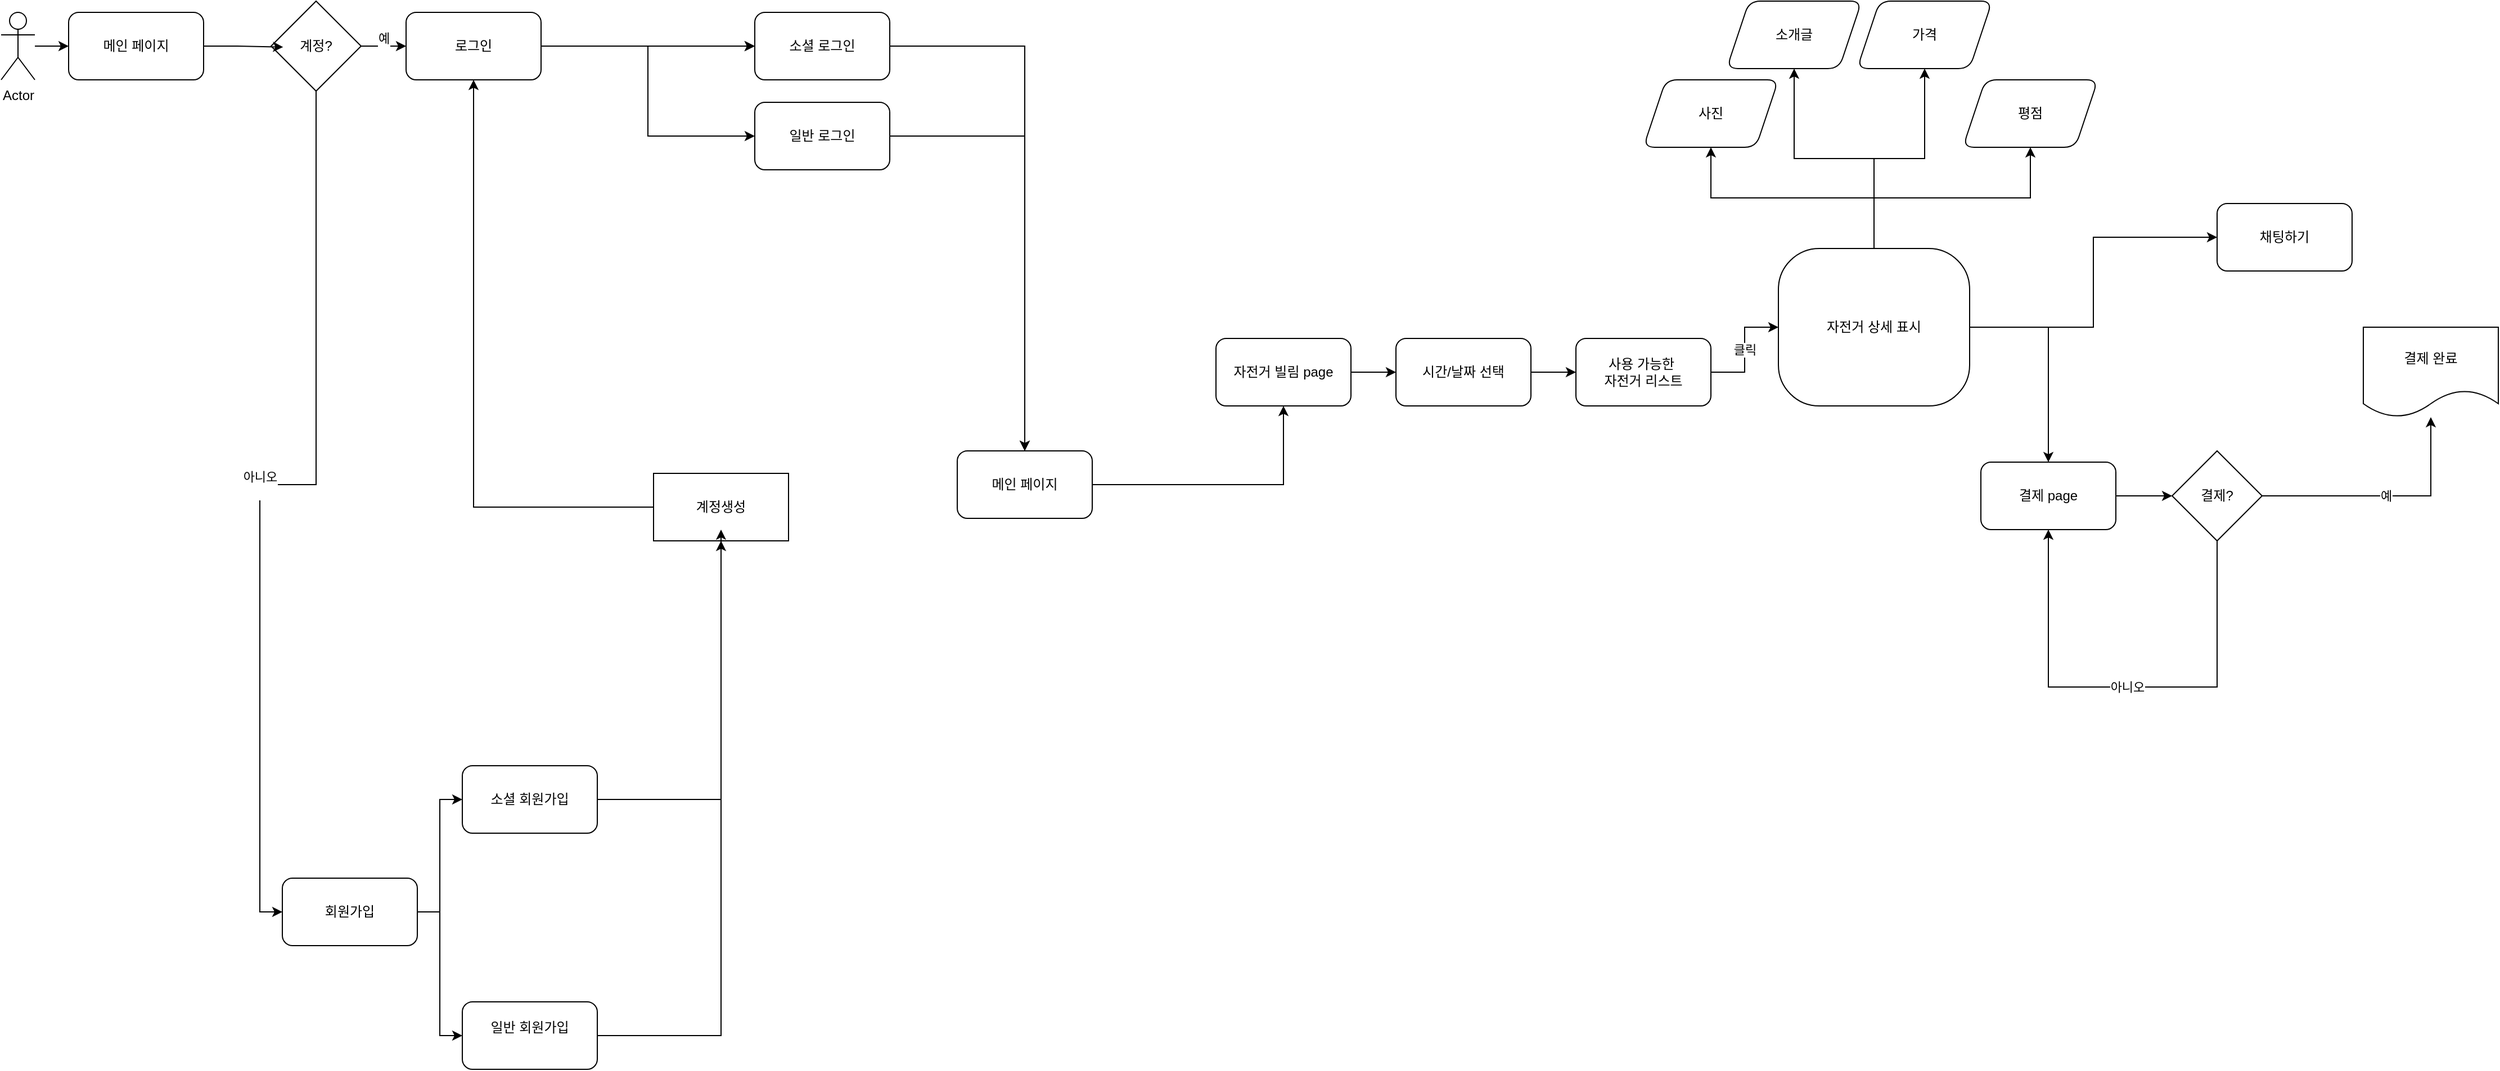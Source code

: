 <mxfile version="24.7.7">
  <diagram name="페이지-1" id="FCz4SXdJHhQecE2kZBdf">
    <mxGraphModel dx="1302" dy="717" grid="1" gridSize="10" guides="1" tooltips="1" connect="1" arrows="1" fold="1" page="1" pageScale="1" pageWidth="1169" pageHeight="827" math="0" shadow="0">
      <root>
        <mxCell id="0" />
        <mxCell id="1" parent="0" />
        <mxCell id="bTIZ41BqahUxiAJD2O8u-2" value="" style="edgeStyle=orthogonalEdgeStyle;rounded=0;orthogonalLoop=1;jettySize=auto;html=1;" edge="1" parent="1" source="M4VqLEH75E30nGxWT7uN-1" target="M4VqLEH75E30nGxWT7uN-21">
          <mxGeometry relative="1" as="geometry" />
        </mxCell>
        <mxCell id="M4VqLEH75E30nGxWT7uN-1" value="Actor" style="shape=umlActor;verticalLabelPosition=bottom;verticalAlign=top;html=1;outlineConnect=0;" parent="1" vertex="1">
          <mxGeometry x="10" y="40" width="30" height="60" as="geometry" />
        </mxCell>
        <mxCell id="M4VqLEH75E30nGxWT7uN-9" value="예&lt;div&gt;&lt;br&gt;&lt;/div&gt;" style="edgeStyle=orthogonalEdgeStyle;rounded=0;orthogonalLoop=1;jettySize=auto;html=1;exitX=1;exitY=0.5;exitDx=0;exitDy=0;" parent="1" source="M4VqLEH75E30nGxWT7uN-3" target="M4VqLEH75E30nGxWT7uN-8" edge="1">
          <mxGeometry relative="1" as="geometry" />
        </mxCell>
        <mxCell id="M4VqLEH75E30nGxWT7uN-12" value="아니오&lt;div&gt;&lt;br&gt;&lt;/div&gt;" style="edgeStyle=orthogonalEdgeStyle;rounded=0;orthogonalLoop=1;jettySize=auto;html=1;entryX=0;entryY=0.5;entryDx=0;entryDy=0;" parent="1" source="M4VqLEH75E30nGxWT7uN-3" target="M4VqLEH75E30nGxWT7uN-11" edge="1">
          <mxGeometry relative="1" as="geometry" />
        </mxCell>
        <mxCell id="M4VqLEH75E30nGxWT7uN-3" value="계정?" style="rhombus;whiteSpace=wrap;html=1;rounded=0;" parent="1" vertex="1">
          <mxGeometry x="250" y="30" width="80" height="80" as="geometry" />
        </mxCell>
        <mxCell id="M4VqLEH75E30nGxWT7uN-7" style="edgeStyle=orthogonalEdgeStyle;rounded=0;orthogonalLoop=1;jettySize=auto;html=1;entryX=0.134;entryY=0.511;entryDx=0;entryDy=0;entryPerimeter=0;" parent="1" source="M4VqLEH75E30nGxWT7uN-21" target="M4VqLEH75E30nGxWT7uN-3" edge="1">
          <mxGeometry relative="1" as="geometry" />
        </mxCell>
        <mxCell id="M4VqLEH75E30nGxWT7uN-16" value="" style="edgeStyle=orthogonalEdgeStyle;rounded=0;orthogonalLoop=1;jettySize=auto;html=1;" parent="1" source="M4VqLEH75E30nGxWT7uN-8" target="M4VqLEH75E30nGxWT7uN-15" edge="1">
          <mxGeometry relative="1" as="geometry" />
        </mxCell>
        <mxCell id="M4VqLEH75E30nGxWT7uN-17" value="" style="edgeStyle=orthogonalEdgeStyle;rounded=0;orthogonalLoop=1;jettySize=auto;html=1;" parent="1" source="M4VqLEH75E30nGxWT7uN-8" target="M4VqLEH75E30nGxWT7uN-15" edge="1">
          <mxGeometry relative="1" as="geometry" />
        </mxCell>
        <mxCell id="M4VqLEH75E30nGxWT7uN-19" style="edgeStyle=orthogonalEdgeStyle;rounded=0;orthogonalLoop=1;jettySize=auto;html=1;entryX=0;entryY=0.5;entryDx=0;entryDy=0;" parent="1" source="M4VqLEH75E30nGxWT7uN-8" target="M4VqLEH75E30nGxWT7uN-18" edge="1">
          <mxGeometry relative="1" as="geometry" />
        </mxCell>
        <mxCell id="M4VqLEH75E30nGxWT7uN-8" value="로그인" style="rounded=1;whiteSpace=wrap;html=1;" parent="1" vertex="1">
          <mxGeometry x="370" y="40" width="120" height="60" as="geometry" />
        </mxCell>
        <mxCell id="M4VqLEH75E30nGxWT7uN-27" style="edgeStyle=orthogonalEdgeStyle;rounded=0;orthogonalLoop=1;jettySize=auto;html=1;entryX=0;entryY=0.5;entryDx=0;entryDy=0;" parent="1" source="M4VqLEH75E30nGxWT7uN-11" target="M4VqLEH75E30nGxWT7uN-25" edge="1">
          <mxGeometry relative="1" as="geometry" />
        </mxCell>
        <mxCell id="bTIZ41BqahUxiAJD2O8u-11" style="edgeStyle=orthogonalEdgeStyle;rounded=0;orthogonalLoop=1;jettySize=auto;html=1;entryX=0;entryY=0.5;entryDx=0;entryDy=0;" edge="1" parent="1" source="M4VqLEH75E30nGxWT7uN-11" target="M4VqLEH75E30nGxWT7uN-23">
          <mxGeometry relative="1" as="geometry" />
        </mxCell>
        <mxCell id="M4VqLEH75E30nGxWT7uN-11" value="회원가입" style="rounded=1;whiteSpace=wrap;html=1;" parent="1" vertex="1">
          <mxGeometry x="260" y="810" width="120" height="60" as="geometry" />
        </mxCell>
        <mxCell id="M4VqLEH75E30nGxWT7uN-29" value="" style="edgeStyle=orthogonalEdgeStyle;rounded=0;orthogonalLoop=1;jettySize=auto;html=1;" parent="1" source="M4VqLEH75E30nGxWT7uN-15" target="M4VqLEH75E30nGxWT7uN-28" edge="1">
          <mxGeometry relative="1" as="geometry" />
        </mxCell>
        <mxCell id="M4VqLEH75E30nGxWT7uN-15" value="소셜 로그인" style="rounded=1;whiteSpace=wrap;html=1;" parent="1" vertex="1">
          <mxGeometry x="680" y="40" width="120" height="60" as="geometry" />
        </mxCell>
        <mxCell id="M4VqLEH75E30nGxWT7uN-18" value="일반 로그인" style="rounded=1;whiteSpace=wrap;html=1;" parent="1" vertex="1">
          <mxGeometry x="680" y="120" width="120" height="60" as="geometry" />
        </mxCell>
        <mxCell id="M4VqLEH75E30nGxWT7uN-21" value="메인 페이지" style="rounded=1;whiteSpace=wrap;html=1;" parent="1" vertex="1">
          <mxGeometry x="70" y="40" width="120" height="60" as="geometry" />
        </mxCell>
        <mxCell id="bTIZ41BqahUxiAJD2O8u-13" style="edgeStyle=orthogonalEdgeStyle;rounded=0;orthogonalLoop=1;jettySize=auto;html=1;" edge="1" parent="1" source="M4VqLEH75E30nGxWT7uN-23" target="bTIZ41BqahUxiAJD2O8u-8">
          <mxGeometry relative="1" as="geometry" />
        </mxCell>
        <mxCell id="M4VqLEH75E30nGxWT7uN-23" value="소셜 회원가입" style="rounded=1;whiteSpace=wrap;html=1;" parent="1" vertex="1">
          <mxGeometry x="420" y="710" width="120" height="60" as="geometry" />
        </mxCell>
        <mxCell id="M4VqLEH75E30nGxWT7uN-25" value="일반 회원가입&lt;div&gt;&lt;br&gt;&lt;/div&gt;" style="rounded=1;whiteSpace=wrap;html=1;" parent="1" vertex="1">
          <mxGeometry x="420" y="920" width="120" height="60" as="geometry" />
        </mxCell>
        <mxCell id="M4VqLEH75E30nGxWT7uN-35" value="" style="edgeStyle=orthogonalEdgeStyle;rounded=0;orthogonalLoop=1;jettySize=auto;html=1;" parent="1" source="M4VqLEH75E30nGxWT7uN-28" target="M4VqLEH75E30nGxWT7uN-34" edge="1">
          <mxGeometry relative="1" as="geometry" />
        </mxCell>
        <mxCell id="M4VqLEH75E30nGxWT7uN-28" value="메인 페이지" style="rounded=1;whiteSpace=wrap;html=1;" parent="1" vertex="1">
          <mxGeometry x="860" y="430" width="120" height="60" as="geometry" />
        </mxCell>
        <mxCell id="M4VqLEH75E30nGxWT7uN-31" style="edgeStyle=orthogonalEdgeStyle;rounded=0;orthogonalLoop=1;jettySize=auto;html=1;" parent="1" source="M4VqLEH75E30nGxWT7uN-18" target="M4VqLEH75E30nGxWT7uN-28" edge="1">
          <mxGeometry relative="1" as="geometry">
            <mxPoint x="860" y="111.54" as="sourcePoint" />
            <mxPoint x="992.64" y="270.0" as="targetPoint" />
          </mxGeometry>
        </mxCell>
        <mxCell id="bTIZ41BqahUxiAJD2O8u-18" style="edgeStyle=orthogonalEdgeStyle;rounded=0;orthogonalLoop=1;jettySize=auto;html=1;" edge="1" parent="1" source="M4VqLEH75E30nGxWT7uN-34" target="bTIZ41BqahUxiAJD2O8u-17">
          <mxGeometry relative="1" as="geometry" />
        </mxCell>
        <mxCell id="M4VqLEH75E30nGxWT7uN-34" value="자전거 빌림 page" style="rounded=1;whiteSpace=wrap;html=1;" parent="1" vertex="1">
          <mxGeometry x="1090" y="330" width="120" height="60" as="geometry" />
        </mxCell>
        <mxCell id="bTIZ41BqahUxiAJD2O8u-15" style="edgeStyle=orthogonalEdgeStyle;rounded=0;orthogonalLoop=1;jettySize=auto;html=1;entryX=0;entryY=0.5;entryDx=0;entryDy=0;" edge="1" parent="1" source="M4VqLEH75E30nGxWT7uN-36" target="M4VqLEH75E30nGxWT7uN-51">
          <mxGeometry relative="1" as="geometry" />
        </mxCell>
        <mxCell id="bTIZ41BqahUxiAJD2O8u-24" style="edgeStyle=orthogonalEdgeStyle;rounded=0;orthogonalLoop=1;jettySize=auto;html=1;" edge="1" parent="1" source="M4VqLEH75E30nGxWT7uN-36" target="M4VqLEH75E30nGxWT7uN-40">
          <mxGeometry relative="1" as="geometry" />
        </mxCell>
        <mxCell id="bTIZ41BqahUxiAJD2O8u-25" style="edgeStyle=orthogonalEdgeStyle;rounded=0;orthogonalLoop=1;jettySize=auto;html=1;" edge="1" parent="1" source="M4VqLEH75E30nGxWT7uN-36" target="M4VqLEH75E30nGxWT7uN-42">
          <mxGeometry relative="1" as="geometry" />
        </mxCell>
        <mxCell id="bTIZ41BqahUxiAJD2O8u-28" style="edgeStyle=orthogonalEdgeStyle;rounded=0;orthogonalLoop=1;jettySize=auto;html=1;" edge="1" parent="1" source="M4VqLEH75E30nGxWT7uN-36" target="bTIZ41BqahUxiAJD2O8u-22">
          <mxGeometry relative="1" as="geometry" />
        </mxCell>
        <mxCell id="bTIZ41BqahUxiAJD2O8u-29" style="edgeStyle=orthogonalEdgeStyle;rounded=0;orthogonalLoop=1;jettySize=auto;html=1;" edge="1" parent="1" source="M4VqLEH75E30nGxWT7uN-36" target="M4VqLEH75E30nGxWT7uN-38">
          <mxGeometry relative="1" as="geometry" />
        </mxCell>
        <mxCell id="bTIZ41BqahUxiAJD2O8u-32" style="edgeStyle=orthogonalEdgeStyle;rounded=0;orthogonalLoop=1;jettySize=auto;html=1;" edge="1" parent="1" source="M4VqLEH75E30nGxWT7uN-36" target="bTIZ41BqahUxiAJD2O8u-31">
          <mxGeometry relative="1" as="geometry" />
        </mxCell>
        <mxCell id="M4VqLEH75E30nGxWT7uN-36" value="자전거 상세 표시" style="rounded=1;whiteSpace=wrap;html=1;arcSize=26;" parent="1" vertex="1">
          <mxGeometry x="1590" y="250" width="170" height="140" as="geometry" />
        </mxCell>
        <mxCell id="M4VqLEH75E30nGxWT7uN-38" value="&lt;div&gt;사진&lt;/div&gt;" style="shape=parallelogram;perimeter=parallelogramPerimeter;whiteSpace=wrap;html=1;fixedSize=1;rounded=1;" parent="1" vertex="1">
          <mxGeometry x="1470" y="100" width="120" height="60" as="geometry" />
        </mxCell>
        <mxCell id="M4VqLEH75E30nGxWT7uN-40" value="&lt;div&gt;소개글&lt;/div&gt;" style="shape=parallelogram;perimeter=parallelogramPerimeter;whiteSpace=wrap;html=1;fixedSize=1;rounded=1;" parent="1" vertex="1">
          <mxGeometry x="1544" y="30" width="120" height="60" as="geometry" />
        </mxCell>
        <mxCell id="bTIZ41BqahUxiAJD2O8u-35" value="예" style="edgeStyle=orthogonalEdgeStyle;rounded=0;orthogonalLoop=1;jettySize=auto;html=1;" edge="1" parent="1" source="M4VqLEH75E30nGxWT7uN-45" target="bTIZ41BqahUxiAJD2O8u-34">
          <mxGeometry relative="1" as="geometry" />
        </mxCell>
        <mxCell id="bTIZ41BqahUxiAJD2O8u-37" value="아니오" style="edgeStyle=orthogonalEdgeStyle;rounded=0;orthogonalLoop=1;jettySize=auto;html=1;entryX=0.5;entryY=1;entryDx=0;entryDy=0;" edge="1" parent="1" source="M4VqLEH75E30nGxWT7uN-45" target="bTIZ41BqahUxiAJD2O8u-31">
          <mxGeometry relative="1" as="geometry">
            <mxPoint x="1800" y="600" as="targetPoint" />
            <Array as="points">
              <mxPoint x="1980" y="640" />
              <mxPoint x="1830" y="640" />
            </Array>
          </mxGeometry>
        </mxCell>
        <mxCell id="M4VqLEH75E30nGxWT7uN-45" value="결제?" style="rhombus;whiteSpace=wrap;html=1;" parent="1" vertex="1">
          <mxGeometry x="1940" y="430" width="80" height="80" as="geometry" />
        </mxCell>
        <mxCell id="M4VqLEH75E30nGxWT7uN-51" value="채팅하기" style="rounded=1;whiteSpace=wrap;html=1;" parent="1" vertex="1">
          <mxGeometry x="1980" y="210" width="120" height="60" as="geometry" />
        </mxCell>
        <mxCell id="M4VqLEH75E30nGxWT7uN-42" value="&lt;div&gt;가격&lt;/div&gt;" style="shape=parallelogram;perimeter=parallelogramPerimeter;whiteSpace=wrap;html=1;fixedSize=1;rounded=1;" parent="1" vertex="1">
          <mxGeometry x="1660" y="30" width="120" height="60" as="geometry" />
        </mxCell>
        <mxCell id="bTIZ41BqahUxiAJD2O8u-10" style="edgeStyle=orthogonalEdgeStyle;rounded=0;orthogonalLoop=1;jettySize=auto;html=1;" edge="1" parent="1" source="bTIZ41BqahUxiAJD2O8u-8" target="M4VqLEH75E30nGxWT7uN-8">
          <mxGeometry relative="1" as="geometry" />
        </mxCell>
        <mxCell id="bTIZ41BqahUxiAJD2O8u-8" value="계정생성" style="rounded=0;whiteSpace=wrap;html=1;" vertex="1" parent="1">
          <mxGeometry x="590" y="450" width="120" height="60" as="geometry" />
        </mxCell>
        <mxCell id="bTIZ41BqahUxiAJD2O8u-14" style="edgeStyle=orthogonalEdgeStyle;rounded=0;orthogonalLoop=1;jettySize=auto;html=1;entryX=0.5;entryY=0.833;entryDx=0;entryDy=0;entryPerimeter=0;" edge="1" parent="1" source="M4VqLEH75E30nGxWT7uN-25" target="bTIZ41BqahUxiAJD2O8u-8">
          <mxGeometry relative="1" as="geometry" />
        </mxCell>
        <mxCell id="bTIZ41BqahUxiAJD2O8u-20" style="edgeStyle=orthogonalEdgeStyle;rounded=0;orthogonalLoop=1;jettySize=auto;html=1;" edge="1" parent="1" source="bTIZ41BqahUxiAJD2O8u-17" target="bTIZ41BqahUxiAJD2O8u-19">
          <mxGeometry relative="1" as="geometry" />
        </mxCell>
        <mxCell id="bTIZ41BqahUxiAJD2O8u-17" value="시간/날짜 선택" style="rounded=1;whiteSpace=wrap;html=1;" vertex="1" parent="1">
          <mxGeometry x="1250" y="330" width="120" height="60" as="geometry" />
        </mxCell>
        <mxCell id="bTIZ41BqahUxiAJD2O8u-21" value="클릭" style="edgeStyle=orthogonalEdgeStyle;rounded=0;orthogonalLoop=1;jettySize=auto;html=1;" edge="1" parent="1" source="bTIZ41BqahUxiAJD2O8u-19" target="M4VqLEH75E30nGxWT7uN-36">
          <mxGeometry relative="1" as="geometry" />
        </mxCell>
        <mxCell id="bTIZ41BqahUxiAJD2O8u-19" value="사용 가능한&amp;nbsp;&lt;div&gt;자전거 리스트&lt;/div&gt;" style="rounded=1;whiteSpace=wrap;html=1;" vertex="1" parent="1">
          <mxGeometry x="1410" y="330" width="120" height="60" as="geometry" />
        </mxCell>
        <mxCell id="bTIZ41BqahUxiAJD2O8u-22" value="&lt;div&gt;평점&lt;/div&gt;" style="shape=parallelogram;perimeter=parallelogramPerimeter;whiteSpace=wrap;html=1;fixedSize=1;rounded=1;" vertex="1" parent="1">
          <mxGeometry x="1754" y="100" width="120" height="60" as="geometry" />
        </mxCell>
        <mxCell id="bTIZ41BqahUxiAJD2O8u-33" style="edgeStyle=orthogonalEdgeStyle;rounded=0;orthogonalLoop=1;jettySize=auto;html=1;" edge="1" parent="1" source="bTIZ41BqahUxiAJD2O8u-31" target="M4VqLEH75E30nGxWT7uN-45">
          <mxGeometry relative="1" as="geometry" />
        </mxCell>
        <mxCell id="bTIZ41BqahUxiAJD2O8u-31" value="결제 page" style="rounded=1;whiteSpace=wrap;html=1;" vertex="1" parent="1">
          <mxGeometry x="1770" y="440" width="120" height="60" as="geometry" />
        </mxCell>
        <mxCell id="bTIZ41BqahUxiAJD2O8u-34" value="결제 완료" style="shape=document;whiteSpace=wrap;html=1;boundedLbl=1;" vertex="1" parent="1">
          <mxGeometry x="2110" y="320" width="120" height="80" as="geometry" />
        </mxCell>
      </root>
    </mxGraphModel>
  </diagram>
</mxfile>
